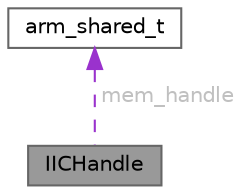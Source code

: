 digraph "IICHandle"
{
 // LATEX_PDF_SIZE
  bgcolor="transparent";
  edge [fontname=Helvetica,fontsize=10,labelfontname=Helvetica,labelfontsize=10];
  node [fontname=Helvetica,fontsize=10,shape=box,height=0.2,width=0.4];
  Node1 [id="Node000001",label="IICHandle",height=0.2,width=0.4,color="gray40", fillcolor="grey60", style="filled", fontcolor="black",tooltip=" "];
  Node2 -> Node1 [id="edge1_Node000001_Node000002",dir="back",color="darkorchid3",style="dashed",tooltip=" ",label=" mem_handle",fontcolor="grey" ];
  Node2 [id="Node000002",label="arm_shared_t",height=0.2,width=0.4,color="gray40", fillcolor="white", style="filled",URL="$structarm__shared__t.html",tooltip=" "];
}
